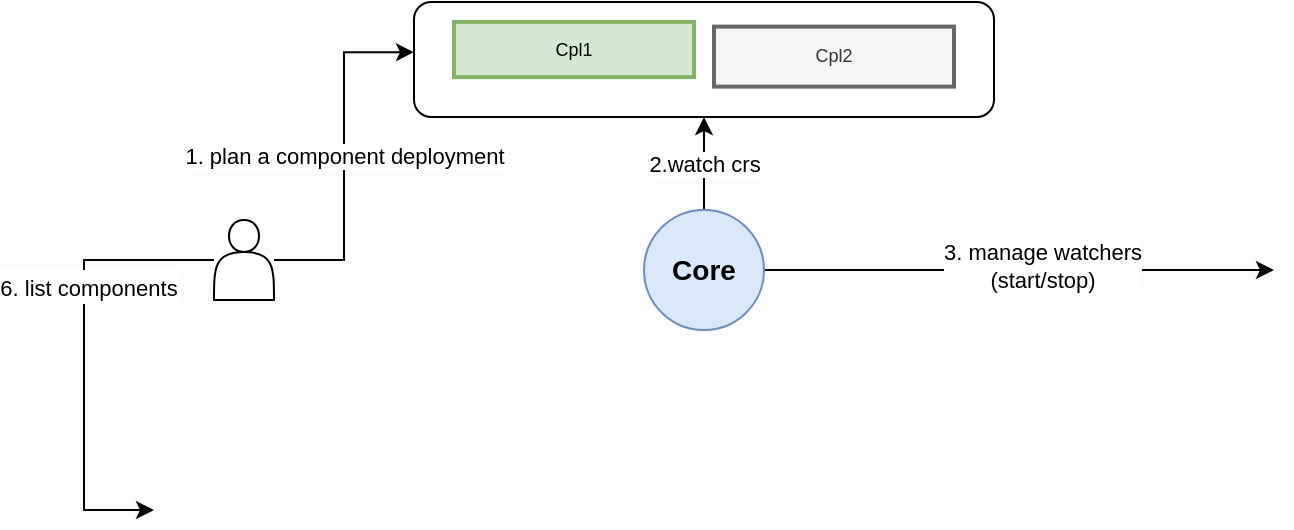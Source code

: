 <mxfile version="20.6.2" type="device"><diagram id="Wp0vW9PMwfdBQNsa3Uhd" name="第 1 页"><mxGraphModel dx="1186" dy="611" grid="1" gridSize="10" guides="0" tooltips="1" connect="1" arrows="1" fold="1" page="1" pageScale="1" pageWidth="1920" pageHeight="1200" background="#FDFCFC" math="0" shadow="0"><root><mxCell id="0"/><mxCell id="1" parent="0"/><mxCell id="MA1v8B-ZyuA7zMp41cDS-33" value="" style="rounded=1;whiteSpace=wrap;html=1;labelBorderColor=none;fontSize=11;" parent="1" vertex="1"><mxGeometry x="540" y="220.94" width="290" height="57.62" as="geometry"/></mxCell><mxCell id="nKpjUUg3EnvBz8yqjhnA-12" value="2.watch crs" style="edgeStyle=orthogonalEdgeStyle;rounded=0;orthogonalLoop=1;jettySize=auto;html=1;strokeColor=#000000;strokeWidth=1;fontSize=11;exitX=0.5;exitY=0;exitDx=0;exitDy=0;entryX=0.5;entryY=1;entryDx=0;entryDy=0;" parent="1" source="nKpjUUg3EnvBz8yqjhnA-33" target="MA1v8B-ZyuA7zMp41cDS-33" edge="1"><mxGeometry relative="1" as="geometry"><mxPoint x="840" y="309.75" as="sourcePoint"/><mxPoint x="910" y="380" as="targetPoint"/></mxGeometry></mxCell><mxCell id="MA1v8B-ZyuA7zMp41cDS-4" style="edgeStyle=orthogonalEdgeStyle;rounded=0;orthogonalLoop=1;jettySize=auto;html=1;entryX=0;entryY=0.25;entryDx=0;entryDy=0;fontSize=12;" parent="1" source="nKpjUUg3EnvBz8yqjhnA-33" edge="1"><mxGeometry relative="1" as="geometry"><mxPoint x="970" y="355" as="targetPoint"/></mxGeometry></mxCell><mxCell id="MA1v8B-ZyuA7zMp41cDS-16" value="3. manage watchers&lt;br style=&quot;font-size: 11px;&quot;&gt;(start/stop)" style="edgeLabel;html=1;align=center;verticalAlign=middle;resizable=0;points=[];fontSize=11;" parent="MA1v8B-ZyuA7zMp41cDS-4" vertex="1" connectable="0"><mxGeometry x="0.084" y="4" relative="1" as="geometry"><mxPoint x="1" y="1" as="offset"/></mxGeometry></mxCell><mxCell id="nKpjUUg3EnvBz8yqjhnA-33" value="Core" style="ellipse;whiteSpace=wrap;html=1;aspect=fixed;fillColor=#dae8fc;strokeColor=#6c8ebf;fontStyle=1;fontSize=14;" parent="1" vertex="1"><mxGeometry x="655" y="325" width="60" height="60" as="geometry"/></mxCell><mxCell id="MA1v8B-ZyuA7zMp41cDS-3" value="Cpl2" style="rounded=0;whiteSpace=wrap;html=1;strokeColor=#666666;strokeWidth=2;fontSize=9;fontStyle=0;fillColor=#f5f5f5;fontColor=#333333;" parent="1" vertex="1"><mxGeometry x="690" y="233.31" width="120" height="30" as="geometry"/></mxCell><mxCell id="MA1v8B-ZyuA7zMp41cDS-32" value="Cpl1" style="rounded=0;whiteSpace=wrap;html=1;strokeColor=#82b366;strokeWidth=2;fontSize=9;fontStyle=0;fillColor=#d5e8d4;" parent="1" vertex="1"><mxGeometry x="560" y="230.94" width="120" height="27.62" as="geometry"/></mxCell><mxCell id="MA1v8B-ZyuA7zMp41cDS-88" value="1. plan a component deployment" style="edgeStyle=orthogonalEdgeStyle;rounded=0;orthogonalLoop=1;jettySize=auto;html=1;entryX=0;entryY=0.436;entryDx=0;entryDy=0;entryPerimeter=0;strokeWidth=1;fontSize=11;" parent="1" source="MA1v8B-ZyuA7zMp41cDS-74" target="MA1v8B-ZyuA7zMp41cDS-33" edge="1"><mxGeometry relative="1" as="geometry"/></mxCell><mxCell id="MA1v8B-ZyuA7zMp41cDS-98" style="edgeStyle=orthogonalEdgeStyle;rounded=0;orthogonalLoop=1;jettySize=auto;html=1;entryX=0;entryY=0.5;entryDx=0;entryDy=0;strokeWidth=1;fontSize=14;" parent="1" source="MA1v8B-ZyuA7zMp41cDS-74" edge="1"><mxGeometry relative="1" as="geometry"><Array as="points"><mxPoint x="375" y="475"/></Array><mxPoint x="410" y="475" as="targetPoint"/></mxGeometry></mxCell><mxCell id="MA1v8B-ZyuA7zMp41cDS-100" value="&lt;span style=&quot;font-size: 11px;&quot;&gt;6. list components&lt;/span&gt;" style="edgeLabel;html=1;align=center;verticalAlign=middle;resizable=0;points=[];fontSize=14;" parent="MA1v8B-ZyuA7zMp41cDS-98" vertex="1" connectable="0"><mxGeometry x="-0.312" y="2" relative="1" as="geometry"><mxPoint as="offset"/></mxGeometry></mxCell><mxCell id="MA1v8B-ZyuA7zMp41cDS-74" value="" style="shape=actor;whiteSpace=wrap;html=1;labelBorderColor=none;fontSize=10;" parent="1" vertex="1"><mxGeometry x="440" y="330" width="30" height="40" as="geometry"/></mxCell></root></mxGraphModel></diagram></mxfile>